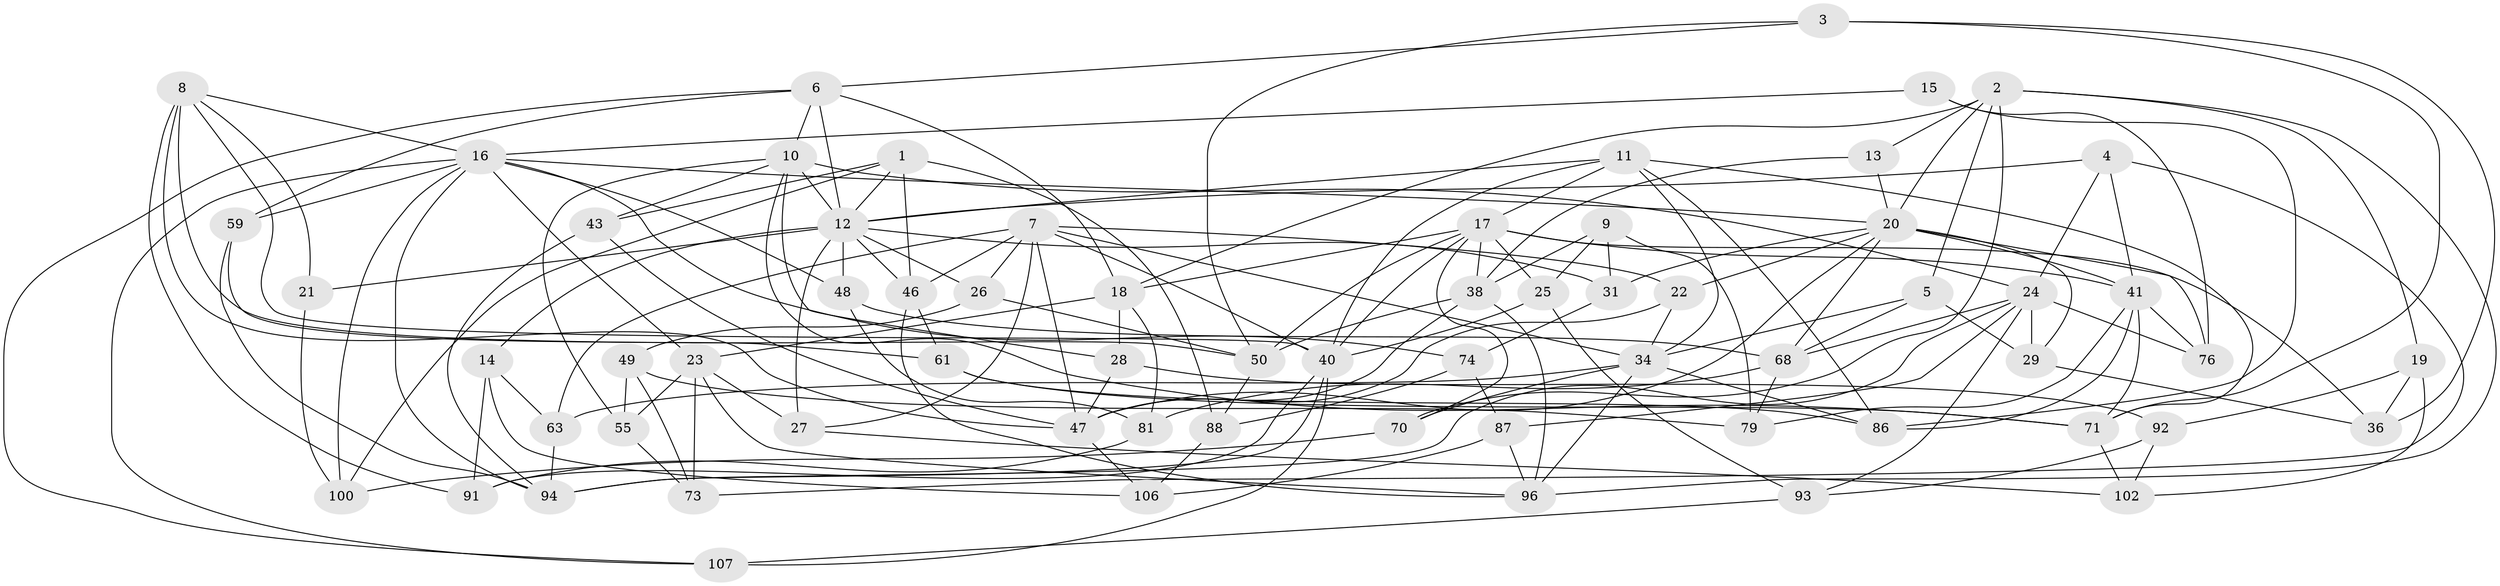 // original degree distribution, {4: 1.0}
// Generated by graph-tools (version 1.1) at 2025/20/03/04/25 18:20:28]
// undirected, 65 vertices, 168 edges
graph export_dot {
graph [start="1"]
  node [color=gray90,style=filled];
  1 [super="+32"];
  2 [super="+56+101"];
  3;
  4;
  5;
  6 [super="+35"];
  7 [super="+89+65"];
  8 [super="+33"];
  9;
  10 [super="+53"];
  11 [super="+95"];
  12 [super="+30+37+39"];
  13;
  14;
  15;
  16 [super="+57+60"];
  17 [super="+69+108"];
  18 [super="+78"];
  19;
  20 [super="+51+80"];
  21;
  22;
  23 [super="+45"];
  24 [super="+42"];
  25;
  26;
  27;
  28;
  29;
  31;
  34 [super="+62+77"];
  36;
  38 [super="+64"];
  40 [super="+54"];
  41 [super="+90+83"];
  43;
  46 [super="+84"];
  47 [super="+85+66"];
  48;
  49;
  50 [super="+72"];
  55;
  59;
  61;
  63;
  68 [super="+109"];
  70;
  71 [super="+105"];
  73;
  74;
  76;
  79;
  81;
  86 [super="+103"];
  87;
  88;
  91;
  92;
  93;
  94 [super="+98"];
  96 [super="+99"];
  100;
  102;
  106;
  107;
  1 -- 46 [weight=2];
  1 -- 88;
  1 -- 100;
  1 -- 43;
  1 -- 12;
  2 -- 70;
  2 -- 5;
  2 -- 13 [weight=2];
  2 -- 19;
  2 -- 20;
  2 -- 18;
  2 -- 96;
  3 -- 36;
  3 -- 71;
  3 -- 6;
  3 -- 50;
  4 -- 73;
  4 -- 41;
  4 -- 12;
  4 -- 24;
  5 -- 29;
  5 -- 68;
  5 -- 34;
  6 -- 10;
  6 -- 59;
  6 -- 18;
  6 -- 107;
  6 -- 12;
  7 -- 22;
  7 -- 40;
  7 -- 26;
  7 -- 27;
  7 -- 47;
  7 -- 34;
  7 -- 63;
  7 -- 46;
  8 -- 91;
  8 -- 16;
  8 -- 21;
  8 -- 47;
  8 -- 40;
  8 -- 50;
  9 -- 79;
  9 -- 25;
  9 -- 31;
  9 -- 38;
  10 -- 12 [weight=2];
  10 -- 43;
  10 -- 55;
  10 -- 71;
  10 -- 24;
  10 -- 28;
  11 -- 40;
  11 -- 34;
  11 -- 86;
  11 -- 71;
  11 -- 12;
  11 -- 17;
  12 -- 21 [weight=2];
  12 -- 27;
  12 -- 14;
  12 -- 48;
  12 -- 26;
  12 -- 46;
  12 -- 31;
  13 -- 38;
  13 -- 20;
  14 -- 91;
  14 -- 106;
  14 -- 63;
  15 -- 76;
  15 -- 86 [weight=2];
  15 -- 16;
  16 -- 20;
  16 -- 23;
  16 -- 74;
  16 -- 107;
  16 -- 94;
  16 -- 48;
  16 -- 59;
  16 -- 100;
  17 -- 40;
  17 -- 25;
  17 -- 18;
  17 -- 38;
  17 -- 70;
  17 -- 50;
  17 -- 36;
  17 -- 41 [weight=2];
  18 -- 23;
  18 -- 81;
  18 -- 28;
  19 -- 92;
  19 -- 102;
  19 -- 36;
  20 -- 76;
  20 -- 29;
  20 -- 22;
  20 -- 31;
  20 -- 68;
  20 -- 47;
  20 -- 41;
  21 -- 100;
  22 -- 34;
  22 -- 47;
  23 -- 73;
  23 -- 55;
  23 -- 96;
  23 -- 27;
  24 -- 29;
  24 -- 93;
  24 -- 68;
  24 -- 87;
  24 -- 76;
  24 -- 94;
  25 -- 93;
  25 -- 40;
  26 -- 49;
  26 -- 50;
  27 -- 102;
  28 -- 47;
  28 -- 92;
  29 -- 36;
  31 -- 74;
  34 -- 96;
  34 -- 63;
  34 -- 70;
  34 -- 86;
  38 -- 47;
  38 -- 50;
  38 -- 96;
  40 -- 94;
  40 -- 91;
  40 -- 107;
  41 -- 86;
  41 -- 71;
  41 -- 79;
  41 -- 76;
  43 -- 94;
  43 -- 47;
  46 -- 96;
  46 -- 61;
  47 -- 106;
  48 -- 81;
  48 -- 68;
  49 -- 73;
  49 -- 79;
  49 -- 55;
  50 -- 88;
  55 -- 73;
  59 -- 61;
  59 -- 94;
  61 -- 86;
  61 -- 71;
  63 -- 94;
  68 -- 79;
  68 -- 81;
  70 -- 100;
  71 -- 102;
  74 -- 87;
  74 -- 88;
  81 -- 91;
  87 -- 106;
  87 -- 96;
  88 -- 106;
  92 -- 102;
  92 -- 93;
  93 -- 107;
}
